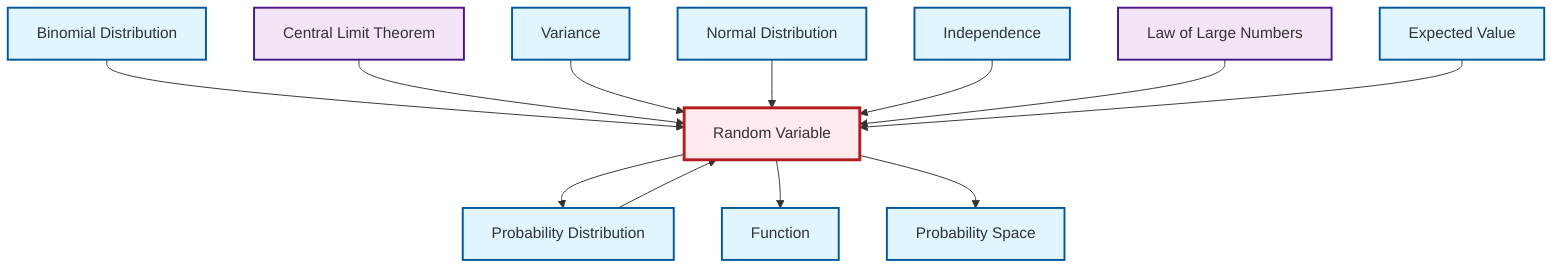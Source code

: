 graph TD
    classDef definition fill:#e1f5fe,stroke:#01579b,stroke-width:2px
    classDef theorem fill:#f3e5f5,stroke:#4a148c,stroke-width:2px
    classDef axiom fill:#fff3e0,stroke:#e65100,stroke-width:2px
    classDef example fill:#e8f5e9,stroke:#1b5e20,stroke-width:2px
    classDef current fill:#ffebee,stroke:#b71c1c,stroke-width:3px
    def-independence["Independence"]:::definition
    thm-law-of-large-numbers["Law of Large Numbers"]:::theorem
    def-expectation["Expected Value"]:::definition
    def-binomial-distribution["Binomial Distribution"]:::definition
    def-random-variable["Random Variable"]:::definition
    def-variance["Variance"]:::definition
    def-probability-distribution["Probability Distribution"]:::definition
    def-probability-space["Probability Space"]:::definition
    def-normal-distribution["Normal Distribution"]:::definition
    def-function["Function"]:::definition
    thm-central-limit["Central Limit Theorem"]:::theorem
    def-binomial-distribution --> def-random-variable
    def-random-variable --> def-probability-distribution
    thm-central-limit --> def-random-variable
    def-random-variable --> def-function
    def-variance --> def-random-variable
    def-normal-distribution --> def-random-variable
    def-random-variable --> def-probability-space
    def-independence --> def-random-variable
    thm-law-of-large-numbers --> def-random-variable
    def-expectation --> def-random-variable
    def-probability-distribution --> def-random-variable
    class def-random-variable current